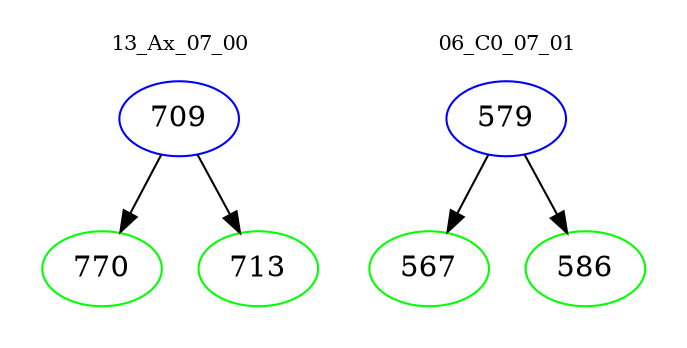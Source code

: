 digraph{
subgraph cluster_0 {
color = white
label = "13_Ax_07_00";
fontsize=10;
T0_709 [label="709", color="blue"]
T0_709 -> T0_770 [color="black"]
T0_770 [label="770", color="green"]
T0_709 -> T0_713 [color="black"]
T0_713 [label="713", color="green"]
}
subgraph cluster_1 {
color = white
label = "06_C0_07_01";
fontsize=10;
T1_579 [label="579", color="blue"]
T1_579 -> T1_567 [color="black"]
T1_567 [label="567", color="green"]
T1_579 -> T1_586 [color="black"]
T1_586 [label="586", color="green"]
}
}
